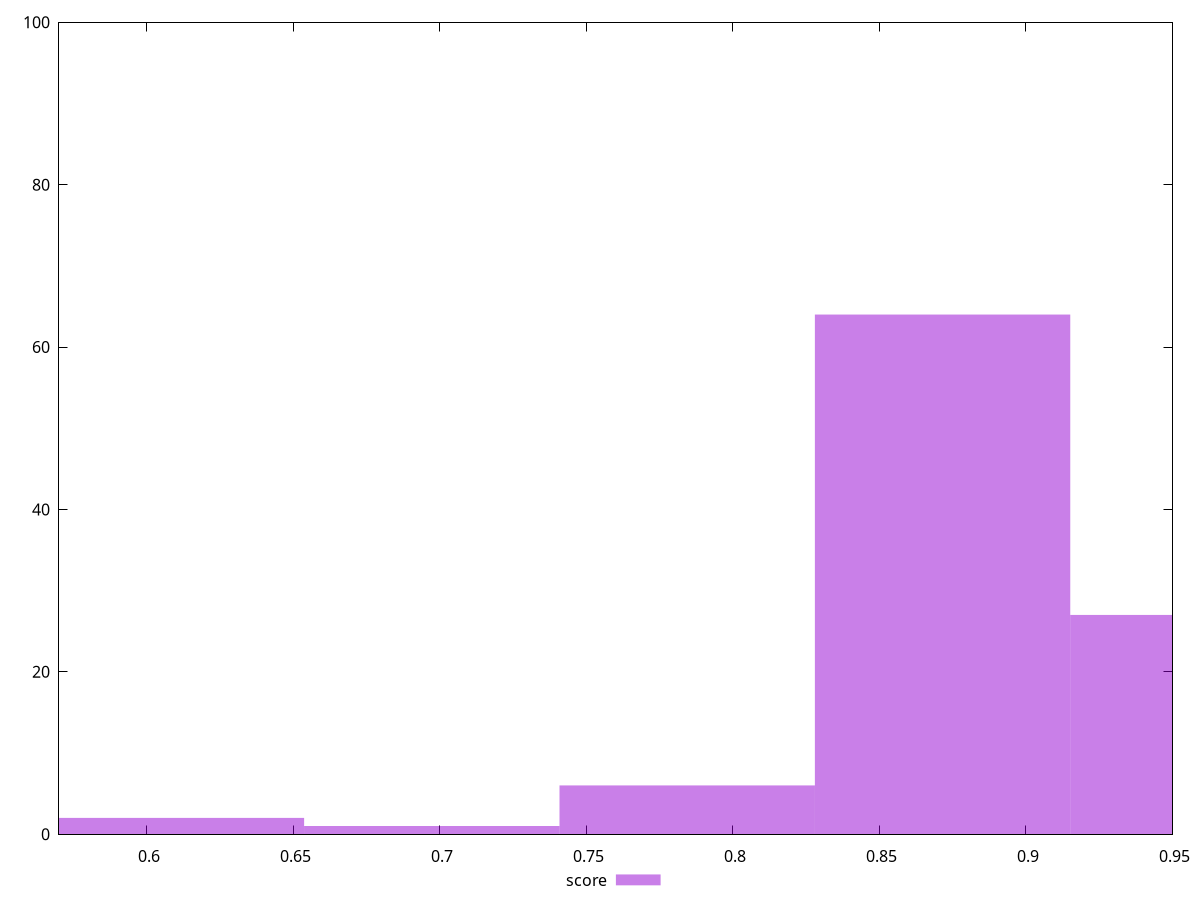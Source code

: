 reset

$score <<EOF
0.784380714063778 6
0.8715341267375311 64
0.9586875394112842 27
0.6100738887162718 2
0.6972273013900249 1
EOF

set key outside below
set boxwidth 0.08715341267375311
set xrange [0.57:0.95]
set yrange [0:100]
set trange [0:100]
set style fill transparent solid 0.5 noborder
set terminal svg size 640, 490 enhanced background rgb 'white'
set output "report_00015_2021-02-09T16-11-33.973Z/first-meaningful-paint/samples/pages+cached+noadtech+nomedia/score/histogram.svg"

plot $score title "score" with boxes

reset
